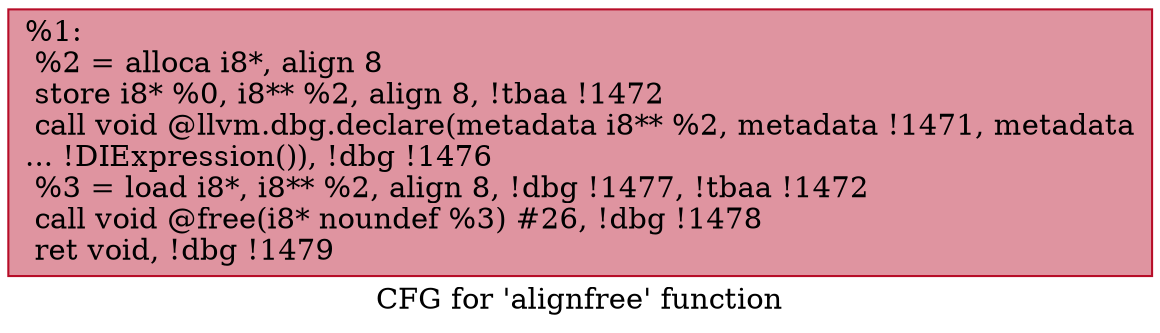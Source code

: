 digraph "CFG for 'alignfree' function" {
	label="CFG for 'alignfree' function";

	Node0xf12340 [shape=record,color="#b70d28ff", style=filled, fillcolor="#b70d2870",label="{%1:\l  %2 = alloca i8*, align 8\l  store i8* %0, i8** %2, align 8, !tbaa !1472\l  call void @llvm.dbg.declare(metadata i8** %2, metadata !1471, metadata\l... !DIExpression()), !dbg !1476\l  %3 = load i8*, i8** %2, align 8, !dbg !1477, !tbaa !1472\l  call void @free(i8* noundef %3) #26, !dbg !1478\l  ret void, !dbg !1479\l}"];
}
